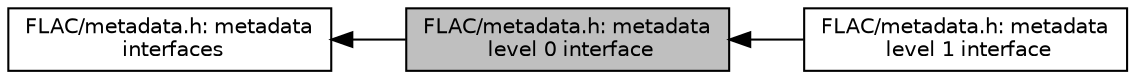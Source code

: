 digraph "FLAC/metadata.h: metadata level 0 interface"
{
  edge [fontname="Helvetica",fontsize="10",labelfontname="Helvetica",labelfontsize="10"];
  node [fontname="Helvetica",fontsize="10",shape=box];
  rankdir=LR;
  Node2 [label="FLAC/metadata.h: metadata\l interfaces",height=0.2,width=0.4,color="black", fillcolor="white", style="filled",URL="$d5/dca/group__flac__metadata.html",tooltip="This module provides functions for creating and manipulating FLAC metadata blocks in memory,..."];
  Node1 [label="FLAC/metadata.h: metadata\l level 0 interface",height=0.2,width=0.4,color="black", fillcolor="grey75", style="filled", fontcolor="black",tooltip="The level 0 interface consists of individual routines to read the STREAMINFO, VORBIS_COMMENT,..."];
  Node3 [label="FLAC/metadata.h: metadata\l level 1 interface",height=0.2,width=0.4,color="black", fillcolor="white", style="filled",URL="$d5/d77/group__flac__metadata__level1.html",tooltip="The level 1 interface provides read-write access to FLAC file metadata and operates directly on the F..."];
  Node2->Node1 [shape=plaintext, dir="back", style="solid"];
  Node1->Node3 [shape=plaintext, dir="back", style="solid"];
}
